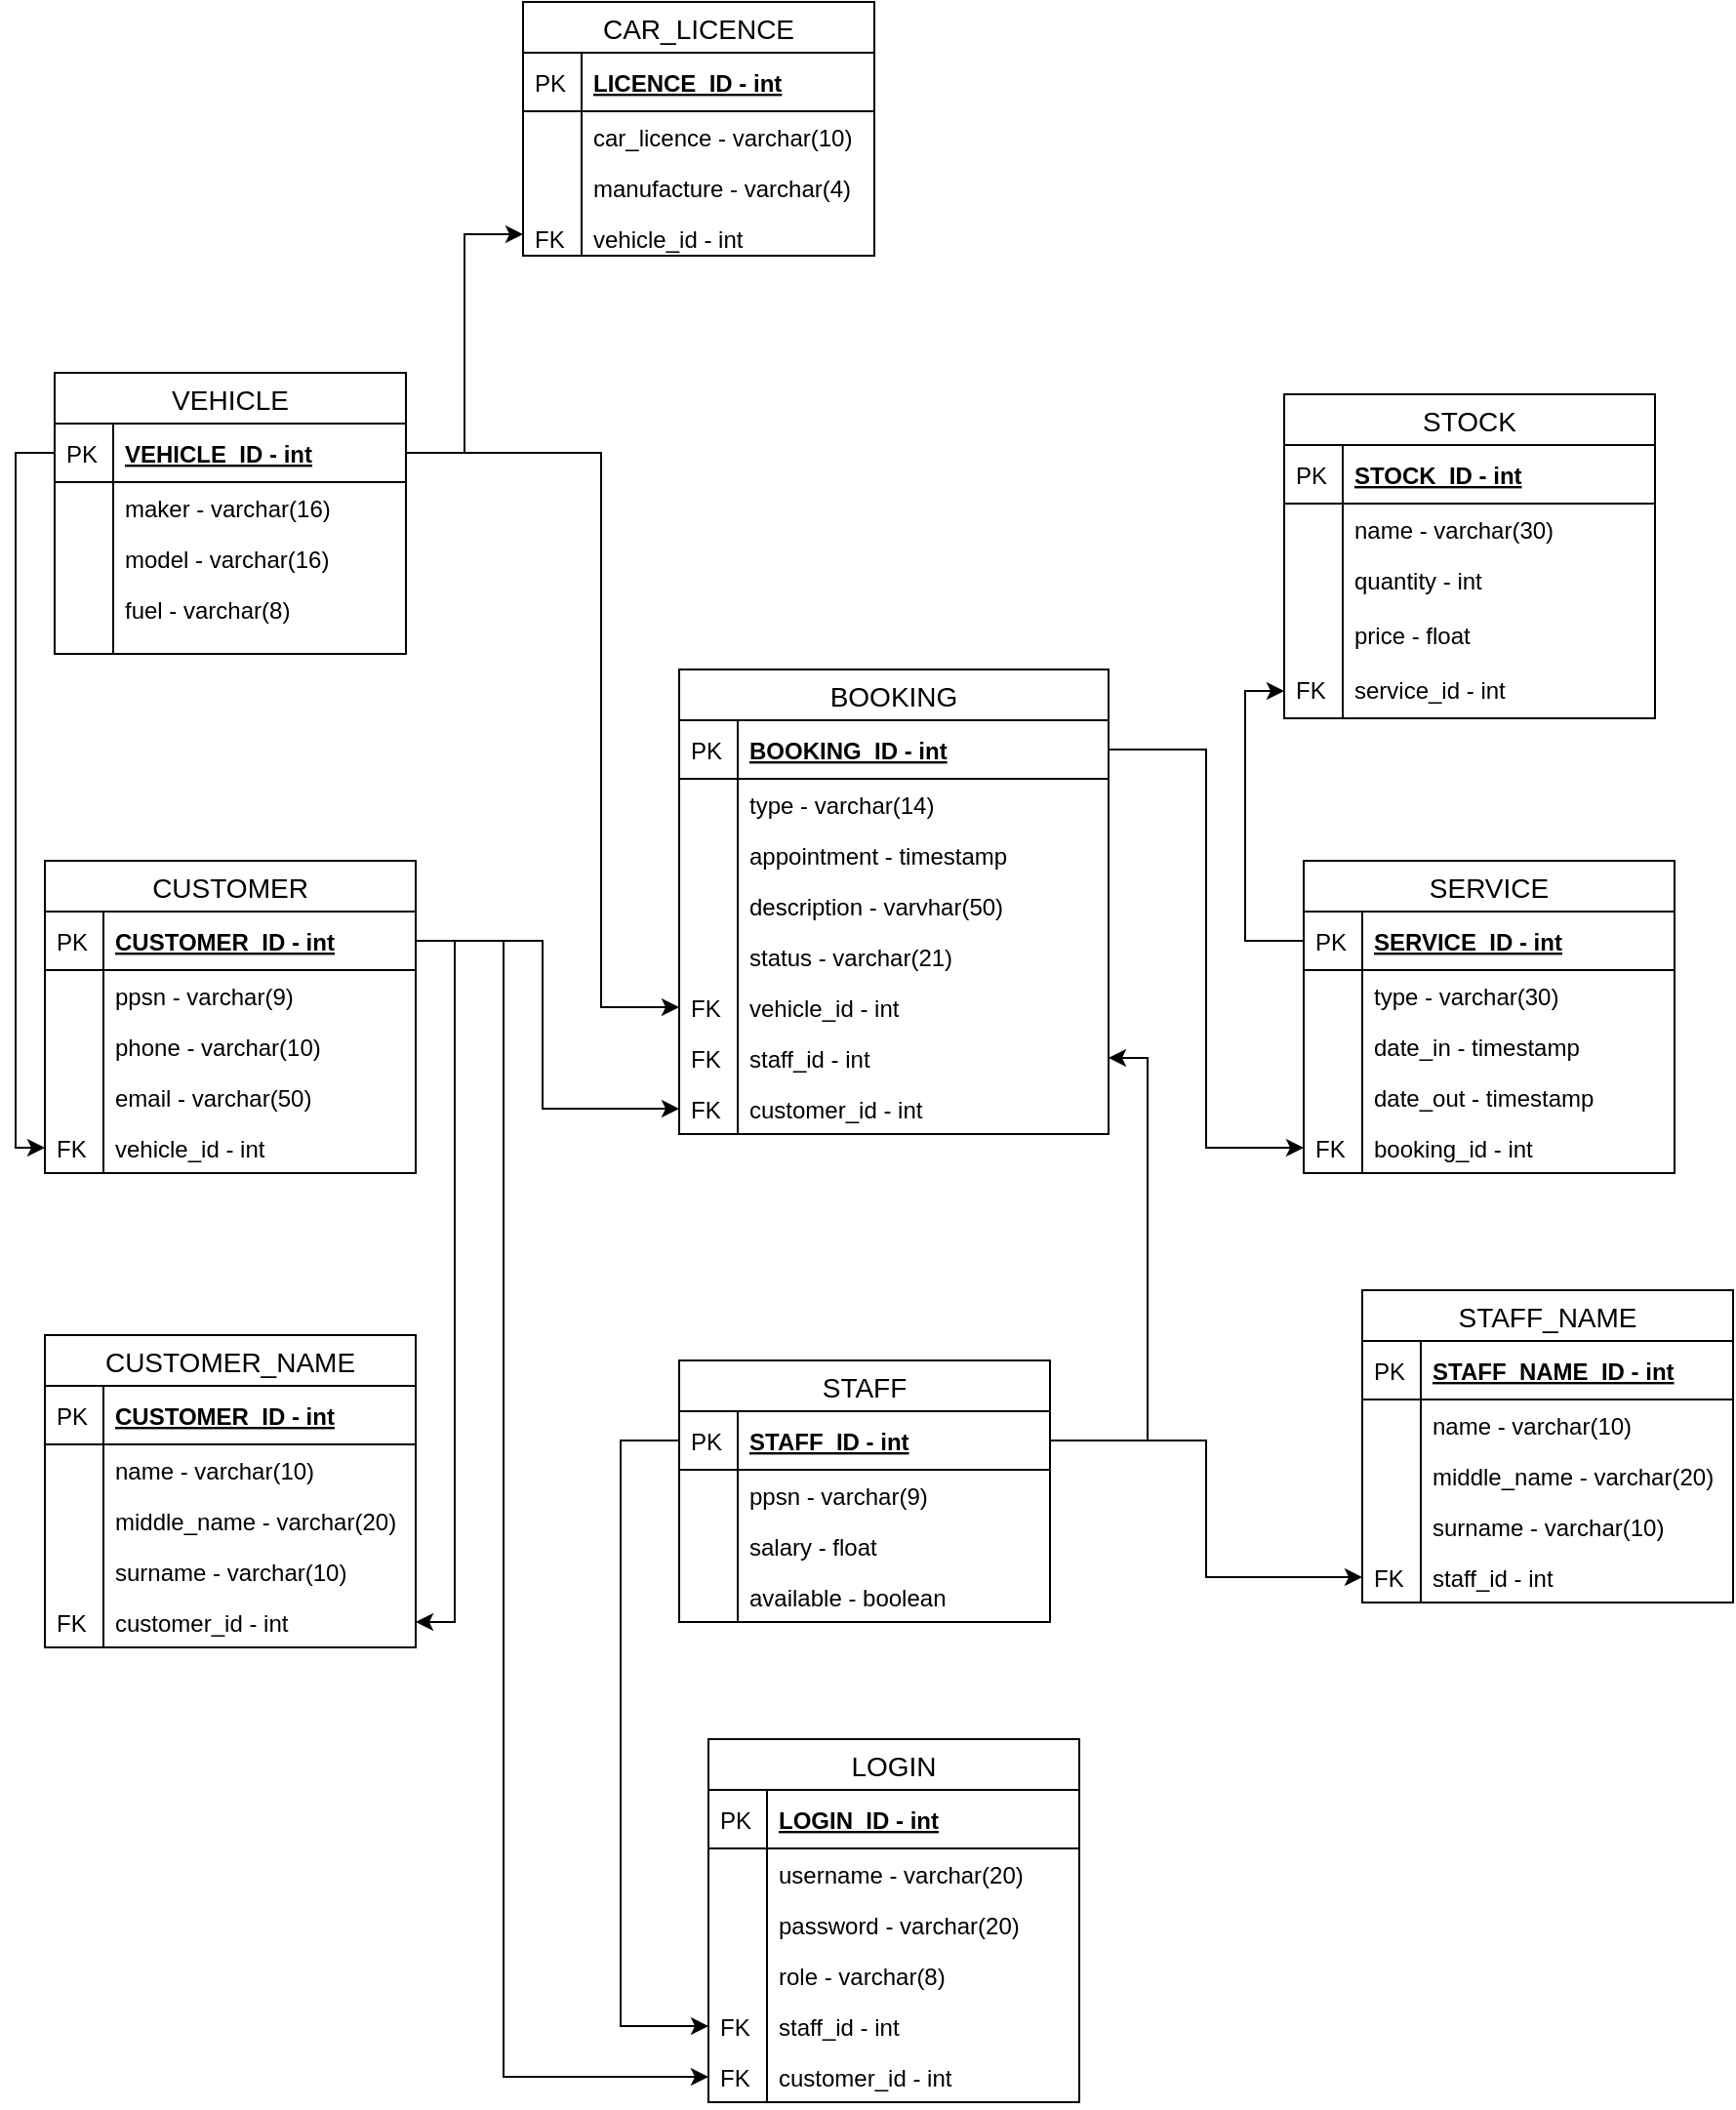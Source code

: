 <mxfile version="13.2.4" type="device"><diagram id="qz4JZk3jfuZFxjIquhuY" name="Page-1"><mxGraphModel dx="948" dy="1646" grid="1" gridSize="10" guides="1" tooltips="1" connect="1" arrows="1" fold="1" page="1" pageScale="1" pageWidth="827" pageHeight="1169" math="0" shadow="0"><root><mxCell id="0"/><mxCell id="1" parent="0"/><mxCell id="4ERzhH2UeLs3n8qs2pCF-2" value="VEHICLE" style="swimlane;fontStyle=0;childLayout=stackLayout;horizontal=1;startSize=26;horizontalStack=0;resizeParent=1;resizeParentMax=0;resizeLast=0;collapsible=1;marginBottom=0;align=center;fontSize=14;" parent="1" vertex="1"><mxGeometry x="30" y="20" width="180" height="144" as="geometry"/></mxCell><mxCell id="4ERzhH2UeLs3n8qs2pCF-3" value="VEHICLE_ID - int" style="shape=partialRectangle;top=0;left=0;right=0;bottom=1;align=left;verticalAlign=middle;fillColor=none;spacingLeft=34;spacingRight=4;overflow=hidden;rotatable=0;points=[[0,0.5],[1,0.5]];portConstraint=eastwest;dropTarget=0;fontStyle=5;fontSize=12;" parent="4ERzhH2UeLs3n8qs2pCF-2" vertex="1"><mxGeometry y="26" width="180" height="30" as="geometry"/></mxCell><mxCell id="4ERzhH2UeLs3n8qs2pCF-4" value="PK" style="shape=partialRectangle;top=0;left=0;bottom=0;fillColor=none;align=left;verticalAlign=middle;spacingLeft=4;spacingRight=4;overflow=hidden;rotatable=0;points=[];portConstraint=eastwest;part=1;fontSize=12;" parent="4ERzhH2UeLs3n8qs2pCF-3" vertex="1" connectable="0"><mxGeometry width="30" height="30" as="geometry"/></mxCell><mxCell id="4ERzhH2UeLs3n8qs2pCF-5" value="maker - varchar(16)" style="shape=partialRectangle;top=0;left=0;right=0;bottom=0;align=left;verticalAlign=top;fillColor=none;spacingLeft=34;spacingRight=4;overflow=hidden;rotatable=0;points=[[0,0.5],[1,0.5]];portConstraint=eastwest;dropTarget=0;fontSize=12;" parent="4ERzhH2UeLs3n8qs2pCF-2" vertex="1"><mxGeometry y="56" width="180" height="26" as="geometry"/></mxCell><mxCell id="4ERzhH2UeLs3n8qs2pCF-6" value="" style="shape=partialRectangle;top=0;left=0;bottom=0;fillColor=none;align=left;verticalAlign=top;spacingLeft=4;spacingRight=4;overflow=hidden;rotatable=0;points=[];portConstraint=eastwest;part=1;fontSize=12;" parent="4ERzhH2UeLs3n8qs2pCF-5" vertex="1" connectable="0"><mxGeometry width="30" height="26" as="geometry"/></mxCell><mxCell id="4ERzhH2UeLs3n8qs2pCF-7" value="model - varchar(16)" style="shape=partialRectangle;top=0;left=0;right=0;bottom=0;align=left;verticalAlign=top;fillColor=none;spacingLeft=34;spacingRight=4;overflow=hidden;rotatable=0;points=[[0,0.5],[1,0.5]];portConstraint=eastwest;dropTarget=0;fontSize=12;" parent="4ERzhH2UeLs3n8qs2pCF-2" vertex="1"><mxGeometry y="82" width="180" height="26" as="geometry"/></mxCell><mxCell id="4ERzhH2UeLs3n8qs2pCF-8" value="" style="shape=partialRectangle;top=0;left=0;bottom=0;fillColor=none;align=left;verticalAlign=top;spacingLeft=4;spacingRight=4;overflow=hidden;rotatable=0;points=[];portConstraint=eastwest;part=1;fontSize=12;" parent="4ERzhH2UeLs3n8qs2pCF-7" vertex="1" connectable="0"><mxGeometry width="30" height="26" as="geometry"/></mxCell><mxCell id="Tuq_BzEHSsN0yFVheUl9-73" value="fuel - varchar(8)" style="shape=partialRectangle;top=0;left=0;right=0;bottom=0;align=left;verticalAlign=top;fillColor=none;spacingLeft=34;spacingRight=4;overflow=hidden;rotatable=0;points=[[0,0.5],[1,0.5]];portConstraint=eastwest;dropTarget=0;fontSize=12;" parent="4ERzhH2UeLs3n8qs2pCF-2" vertex="1"><mxGeometry y="108" width="180" height="26" as="geometry"/></mxCell><mxCell id="Tuq_BzEHSsN0yFVheUl9-74" value="" style="shape=partialRectangle;top=0;left=0;bottom=0;fillColor=none;align=left;verticalAlign=top;spacingLeft=4;spacingRight=4;overflow=hidden;rotatable=0;points=[];portConstraint=eastwest;part=1;fontSize=12;" parent="Tuq_BzEHSsN0yFVheUl9-73" vertex="1" connectable="0"><mxGeometry width="30" height="26" as="geometry"/></mxCell><mxCell id="4ERzhH2UeLs3n8qs2pCF-11" value="" style="shape=partialRectangle;top=0;left=0;right=0;bottom=0;align=left;verticalAlign=top;fillColor=none;spacingLeft=34;spacingRight=4;overflow=hidden;rotatable=0;points=[[0,0.5],[1,0.5]];portConstraint=eastwest;dropTarget=0;fontSize=12;" parent="4ERzhH2UeLs3n8qs2pCF-2" vertex="1"><mxGeometry y="134" width="180" height="10" as="geometry"/></mxCell><mxCell id="4ERzhH2UeLs3n8qs2pCF-12" value="" style="shape=partialRectangle;top=0;left=0;bottom=0;fillColor=none;align=left;verticalAlign=top;spacingLeft=4;spacingRight=4;overflow=hidden;rotatable=0;points=[];portConstraint=eastwest;part=1;fontSize=12;" parent="4ERzhH2UeLs3n8qs2pCF-11" vertex="1" connectable="0"><mxGeometry width="30" height="10" as="geometry"/></mxCell><mxCell id="4ERzhH2UeLs3n8qs2pCF-25" value="STOCK" style="swimlane;fontStyle=0;childLayout=stackLayout;horizontal=1;startSize=26;horizontalStack=0;resizeParent=1;resizeParentMax=0;resizeLast=0;collapsible=1;marginBottom=0;align=center;fontSize=14;" parent="1" vertex="1"><mxGeometry x="660" y="31" width="190" height="166" as="geometry"/></mxCell><mxCell id="4ERzhH2UeLs3n8qs2pCF-26" value="STOCK_ID - int" style="shape=partialRectangle;top=0;left=0;right=0;bottom=1;align=left;verticalAlign=middle;fillColor=none;spacingLeft=34;spacingRight=4;overflow=hidden;rotatable=0;points=[[0,0.5],[1,0.5]];portConstraint=eastwest;dropTarget=0;fontStyle=5;fontSize=12;" parent="4ERzhH2UeLs3n8qs2pCF-25" vertex="1"><mxGeometry y="26" width="190" height="30" as="geometry"/></mxCell><mxCell id="4ERzhH2UeLs3n8qs2pCF-27" value="PK" style="shape=partialRectangle;top=0;left=0;bottom=0;fillColor=none;align=left;verticalAlign=middle;spacingLeft=4;spacingRight=4;overflow=hidden;rotatable=0;points=[];portConstraint=eastwest;part=1;fontSize=12;" parent="4ERzhH2UeLs3n8qs2pCF-26" vertex="1" connectable="0"><mxGeometry width="30" height="30" as="geometry"/></mxCell><mxCell id="4ERzhH2UeLs3n8qs2pCF-28" value="name - varchar(30)" style="shape=partialRectangle;top=0;left=0;right=0;bottom=0;align=left;verticalAlign=top;fillColor=none;spacingLeft=34;spacingRight=4;overflow=hidden;rotatable=0;points=[[0,0.5],[1,0.5]];portConstraint=eastwest;dropTarget=0;fontSize=12;" parent="4ERzhH2UeLs3n8qs2pCF-25" vertex="1"><mxGeometry y="56" width="190" height="26" as="geometry"/></mxCell><mxCell id="4ERzhH2UeLs3n8qs2pCF-29" value="" style="shape=partialRectangle;top=0;left=0;bottom=0;fillColor=none;align=left;verticalAlign=top;spacingLeft=4;spacingRight=4;overflow=hidden;rotatable=0;points=[];portConstraint=eastwest;part=1;fontSize=12;" parent="4ERzhH2UeLs3n8qs2pCF-28" vertex="1" connectable="0"><mxGeometry width="30" height="26" as="geometry"/></mxCell><mxCell id="Tuq_BzEHSsN0yFVheUl9-56" value="quantity - int" style="shape=partialRectangle;top=0;left=0;right=0;bottom=0;align=left;verticalAlign=top;fillColor=none;spacingLeft=34;spacingRight=4;overflow=hidden;rotatable=0;points=[[0,0.5],[1,0.5]];portConstraint=eastwest;dropTarget=0;fontSize=12;" parent="4ERzhH2UeLs3n8qs2pCF-25" vertex="1"><mxGeometry y="82" width="190" height="28" as="geometry"/></mxCell><mxCell id="Tuq_BzEHSsN0yFVheUl9-57" value="" style="shape=partialRectangle;top=0;left=0;bottom=0;fillColor=none;align=left;verticalAlign=top;spacingLeft=4;spacingRight=4;overflow=hidden;rotatable=0;points=[];portConstraint=eastwest;part=1;fontSize=12;" parent="Tuq_BzEHSsN0yFVheUl9-56" vertex="1" connectable="0"><mxGeometry width="30" height="28" as="geometry"/></mxCell><mxCell id="4ERzhH2UeLs3n8qs2pCF-32" value="price - float&#10;" style="shape=partialRectangle;top=0;left=0;right=0;bottom=0;align=left;verticalAlign=top;fillColor=none;spacingLeft=34;spacingRight=4;overflow=hidden;rotatable=0;points=[[0,0.5],[1,0.5]];portConstraint=eastwest;dropTarget=0;fontSize=12;" parent="4ERzhH2UeLs3n8qs2pCF-25" vertex="1"><mxGeometry y="110" width="190" height="28" as="geometry"/></mxCell><mxCell id="4ERzhH2UeLs3n8qs2pCF-33" value="" style="shape=partialRectangle;top=0;left=0;bottom=0;fillColor=none;align=left;verticalAlign=top;spacingLeft=4;spacingRight=4;overflow=hidden;rotatable=0;points=[];portConstraint=eastwest;part=1;fontSize=12;" parent="4ERzhH2UeLs3n8qs2pCF-32" vertex="1" connectable="0"><mxGeometry width="30" height="28" as="geometry"/></mxCell><mxCell id="4ERzhH2UeLs3n8qs2pCF-38" value="service_id - int" style="shape=partialRectangle;top=0;left=0;right=0;bottom=0;align=left;verticalAlign=top;fillColor=none;spacingLeft=34;spacingRight=4;overflow=hidden;rotatable=0;points=[[0,0.5],[1,0.5]];portConstraint=eastwest;dropTarget=0;fontSize=12;" parent="4ERzhH2UeLs3n8qs2pCF-25" vertex="1"><mxGeometry y="138" width="190" height="28" as="geometry"/></mxCell><mxCell id="4ERzhH2UeLs3n8qs2pCF-39" value="FK" style="shape=partialRectangle;top=0;left=0;bottom=0;fillColor=none;align=left;verticalAlign=top;spacingLeft=4;spacingRight=4;overflow=hidden;rotatable=0;points=[];portConstraint=eastwest;part=1;fontSize=12;" parent="4ERzhH2UeLs3n8qs2pCF-38" vertex="1" connectable="0"><mxGeometry width="30" height="28" as="geometry"/></mxCell><mxCell id="2eVNGJnKxN83j6mbkFAS-1" value="BOOKING" style="swimlane;fontStyle=0;childLayout=stackLayout;horizontal=1;startSize=26;horizontalStack=0;resizeParent=1;resizeParentMax=0;resizeLast=0;collapsible=1;marginBottom=0;align=center;fontSize=14;" parent="1" vertex="1"><mxGeometry x="350" y="172" width="220" height="238" as="geometry"/></mxCell><mxCell id="2eVNGJnKxN83j6mbkFAS-2" value="BOOKING_ID - int" style="shape=partialRectangle;top=0;left=0;right=0;bottom=1;align=left;verticalAlign=middle;fillColor=none;spacingLeft=34;spacingRight=4;overflow=hidden;rotatable=0;points=[[0,0.5],[1,0.5]];portConstraint=eastwest;dropTarget=0;fontStyle=5;fontSize=12;" parent="2eVNGJnKxN83j6mbkFAS-1" vertex="1"><mxGeometry y="26" width="220" height="30" as="geometry"/></mxCell><mxCell id="2eVNGJnKxN83j6mbkFAS-3" value="PK" style="shape=partialRectangle;top=0;left=0;bottom=0;fillColor=none;align=left;verticalAlign=middle;spacingLeft=4;spacingRight=4;overflow=hidden;rotatable=0;points=[];portConstraint=eastwest;part=1;fontSize=12;" parent="2eVNGJnKxN83j6mbkFAS-2" vertex="1" connectable="0"><mxGeometry width="30" height="30" as="geometry"/></mxCell><mxCell id="2eVNGJnKxN83j6mbkFAS-6" value="type - varchar(14)" style="shape=partialRectangle;top=0;left=0;right=0;bottom=0;align=left;verticalAlign=top;fillColor=none;spacingLeft=34;spacingRight=4;overflow=hidden;rotatable=0;points=[[0,0.5],[1,0.5]];portConstraint=eastwest;dropTarget=0;fontSize=12;" parent="2eVNGJnKxN83j6mbkFAS-1" vertex="1"><mxGeometry y="56" width="220" height="26" as="geometry"/></mxCell><mxCell id="2eVNGJnKxN83j6mbkFAS-7" value="" style="shape=partialRectangle;top=0;left=0;bottom=0;fillColor=none;align=left;verticalAlign=top;spacingLeft=4;spacingRight=4;overflow=hidden;rotatable=0;points=[];portConstraint=eastwest;part=1;fontSize=12;" parent="2eVNGJnKxN83j6mbkFAS-6" vertex="1" connectable="0"><mxGeometry width="30" height="26" as="geometry"/></mxCell><mxCell id="2eVNGJnKxN83j6mbkFAS-4" value="appointment - timestamp" style="shape=partialRectangle;top=0;left=0;right=0;bottom=0;align=left;verticalAlign=top;fillColor=none;spacingLeft=34;spacingRight=4;overflow=hidden;rotatable=0;points=[[0,0.5],[1,0.5]];portConstraint=eastwest;dropTarget=0;fontSize=12;" parent="2eVNGJnKxN83j6mbkFAS-1" vertex="1"><mxGeometry y="82" width="220" height="26" as="geometry"/></mxCell><mxCell id="2eVNGJnKxN83j6mbkFAS-5" value="" style="shape=partialRectangle;top=0;left=0;bottom=0;fillColor=none;align=left;verticalAlign=top;spacingLeft=4;spacingRight=4;overflow=hidden;rotatable=0;points=[];portConstraint=eastwest;part=1;fontSize=12;" parent="2eVNGJnKxN83j6mbkFAS-4" vertex="1" connectable="0"><mxGeometry width="30" height="26" as="geometry"/></mxCell><mxCell id="Tuq_BzEHSsN0yFVheUl9-75" value="description - varvhar(50)" style="shape=partialRectangle;top=0;left=0;right=0;bottom=0;align=left;verticalAlign=top;fillColor=none;spacingLeft=34;spacingRight=4;overflow=hidden;rotatable=0;points=[[0,0.5],[1,0.5]];portConstraint=eastwest;dropTarget=0;fontSize=12;" parent="2eVNGJnKxN83j6mbkFAS-1" vertex="1"><mxGeometry y="108" width="220" height="26" as="geometry"/></mxCell><mxCell id="Tuq_BzEHSsN0yFVheUl9-76" value="" style="shape=partialRectangle;top=0;left=0;bottom=0;fillColor=none;align=left;verticalAlign=top;spacingLeft=4;spacingRight=4;overflow=hidden;rotatable=0;points=[];portConstraint=eastwest;part=1;fontSize=12;" parent="Tuq_BzEHSsN0yFVheUl9-75" vertex="1" connectable="0"><mxGeometry width="30" height="26" as="geometry"/></mxCell><mxCell id="uITkpi63K8AS3LHC8V28-1" value="status - varchar(21)" style="shape=partialRectangle;top=0;left=0;right=0;bottom=0;align=left;verticalAlign=top;fillColor=none;spacingLeft=34;spacingRight=4;overflow=hidden;rotatable=0;points=[[0,0.5],[1,0.5]];portConstraint=eastwest;dropTarget=0;fontSize=12;" parent="2eVNGJnKxN83j6mbkFAS-1" vertex="1"><mxGeometry y="134" width="220" height="26" as="geometry"/></mxCell><mxCell id="uITkpi63K8AS3LHC8V28-2" value="" style="shape=partialRectangle;top=0;left=0;bottom=0;fillColor=none;align=left;verticalAlign=top;spacingLeft=4;spacingRight=4;overflow=hidden;rotatable=0;points=[];portConstraint=eastwest;part=1;fontSize=12;" parent="uITkpi63K8AS3LHC8V28-1" vertex="1" connectable="0"><mxGeometry width="30" height="26" as="geometry"/></mxCell><mxCell id="2eVNGJnKxN83j6mbkFAS-8" value="vehicle_id - int" style="shape=partialRectangle;top=0;left=0;right=0;bottom=0;align=left;verticalAlign=top;fillColor=none;spacingLeft=34;spacingRight=4;overflow=hidden;rotatable=0;points=[[0,0.5],[1,0.5]];portConstraint=eastwest;dropTarget=0;fontSize=12;" parent="2eVNGJnKxN83j6mbkFAS-1" vertex="1"><mxGeometry y="160" width="220" height="26" as="geometry"/></mxCell><mxCell id="2eVNGJnKxN83j6mbkFAS-9" value="FK" style="shape=partialRectangle;top=0;left=0;bottom=0;fillColor=none;align=left;verticalAlign=top;spacingLeft=4;spacingRight=4;overflow=hidden;rotatable=0;points=[];portConstraint=eastwest;part=1;fontSize=12;" parent="2eVNGJnKxN83j6mbkFAS-8" vertex="1" connectable="0"><mxGeometry width="30" height="26" as="geometry"/></mxCell><mxCell id="2eVNGJnKxN83j6mbkFAS-34" value="staff_id - int" style="shape=partialRectangle;top=0;left=0;right=0;bottom=0;align=left;verticalAlign=top;fillColor=none;spacingLeft=34;spacingRight=4;overflow=hidden;rotatable=0;points=[[0,0.5],[1,0.5]];portConstraint=eastwest;dropTarget=0;fontSize=12;" parent="2eVNGJnKxN83j6mbkFAS-1" vertex="1"><mxGeometry y="186" width="220" height="26" as="geometry"/></mxCell><mxCell id="2eVNGJnKxN83j6mbkFAS-35" value="FK" style="shape=partialRectangle;top=0;left=0;bottom=0;fillColor=none;align=left;verticalAlign=top;spacingLeft=4;spacingRight=4;overflow=hidden;rotatable=0;points=[];portConstraint=eastwest;part=1;fontSize=12;" parent="2eVNGJnKxN83j6mbkFAS-34" vertex="1" connectable="0"><mxGeometry width="30" height="26" as="geometry"/></mxCell><mxCell id="2eVNGJnKxN83j6mbkFAS-10" value="customer_id - int" style="shape=partialRectangle;top=0;left=0;right=0;bottom=0;align=left;verticalAlign=top;fillColor=none;spacingLeft=34;spacingRight=4;overflow=hidden;rotatable=0;points=[[0,0.5],[1,0.5]];portConstraint=eastwest;dropTarget=0;fontSize=12;" parent="2eVNGJnKxN83j6mbkFAS-1" vertex="1"><mxGeometry y="212" width="220" height="26" as="geometry"/></mxCell><mxCell id="2eVNGJnKxN83j6mbkFAS-11" value="FK" style="shape=partialRectangle;top=0;left=0;bottom=0;fillColor=none;align=left;verticalAlign=top;spacingLeft=4;spacingRight=4;overflow=hidden;rotatable=0;points=[];portConstraint=eastwest;part=1;fontSize=12;" parent="2eVNGJnKxN83j6mbkFAS-10" vertex="1" connectable="0"><mxGeometry width="30" height="26" as="geometry"/></mxCell><mxCell id="2eVNGJnKxN83j6mbkFAS-37" style="edgeStyle=orthogonalEdgeStyle;rounded=0;orthogonalLoop=1;jettySize=auto;html=1;entryX=0;entryY=0.5;entryDx=0;entryDy=0;" parent="1" source="4ERzhH2UeLs3n8qs2pCF-3" target="2eVNGJnKxN83j6mbkFAS-8" edge="1"><mxGeometry relative="1" as="geometry"><Array as="points"><mxPoint x="310" y="61"/><mxPoint x="310" y="345"/></Array></mxGeometry></mxCell><mxCell id="2eVNGJnKxN83j6mbkFAS-38" style="edgeStyle=orthogonalEdgeStyle;rounded=0;orthogonalLoop=1;jettySize=auto;html=1;entryX=1;entryY=0.5;entryDx=0;entryDy=0;exitX=1;exitY=0.5;exitDx=0;exitDy=0;" parent="1" source="4ERzhH2UeLs3n8qs2pCF-15" target="2eVNGJnKxN83j6mbkFAS-34" edge="1"><mxGeometry relative="1" as="geometry"/></mxCell><mxCell id="2eVNGJnKxN83j6mbkFAS-41" style="edgeStyle=orthogonalEdgeStyle;rounded=0;orthogonalLoop=1;jettySize=auto;html=1;entryX=0;entryY=0.5;entryDx=0;entryDy=0;" parent="1" source="4ERzhH2UeLs3n8qs2pCF-41" target="2eVNGJnKxN83j6mbkFAS-10" edge="1"><mxGeometry relative="1" as="geometry"><Array as="points"><mxPoint x="280" y="311"/><mxPoint x="280" y="397"/></Array></mxGeometry></mxCell><mxCell id="Tuq_BzEHSsN0yFVheUl9-27" style="edgeStyle=orthogonalEdgeStyle;rounded=0;orthogonalLoop=1;jettySize=auto;html=1;entryX=0;entryY=0.5;entryDx=0;entryDy=0;" parent="1" source="4ERzhH2UeLs3n8qs2pCF-3" target="Tuq_BzEHSsN0yFVheUl9-12" edge="1"><mxGeometry relative="1" as="geometry"/></mxCell><mxCell id="Tuq_BzEHSsN0yFVheUl9-28" style="edgeStyle=orthogonalEdgeStyle;rounded=0;orthogonalLoop=1;jettySize=auto;html=1;entryX=0;entryY=0.5;entryDx=0;entryDy=0;" parent="1" source="4ERzhH2UeLs3n8qs2pCF-15" target="Tuq_BzEHSsN0yFVheUl9-25" edge="1"><mxGeometry relative="1" as="geometry"/></mxCell><mxCell id="Tuq_BzEHSsN0yFVheUl9-51" style="edgeStyle=orthogonalEdgeStyle;rounded=0;orthogonalLoop=1;jettySize=auto;html=1;entryX=1;entryY=0.5;entryDx=0;entryDy=0;exitX=1;exitY=0.5;exitDx=0;exitDy=0;" parent="1" source="4ERzhH2UeLs3n8qs2pCF-41" target="Tuq_BzEHSsN0yFVheUl9-38" edge="1"><mxGeometry relative="1" as="geometry"/></mxCell><mxCell id="4ERzhH2UeLs3n8qs2pCF-40" value="CUSTOMER" style="swimlane;fontStyle=0;childLayout=stackLayout;horizontal=1;startSize=26;horizontalStack=0;resizeParent=1;resizeParentMax=0;resizeLast=0;collapsible=1;marginBottom=0;align=center;fontSize=14;" parent="1" vertex="1"><mxGeometry x="25" y="270" width="190" height="160" as="geometry"/></mxCell><mxCell id="4ERzhH2UeLs3n8qs2pCF-41" value="CUSTOMER_ID - int" style="shape=partialRectangle;top=0;left=0;right=0;bottom=1;align=left;verticalAlign=middle;fillColor=none;spacingLeft=34;spacingRight=4;overflow=hidden;rotatable=0;points=[[0,0.5],[1,0.5]];portConstraint=eastwest;dropTarget=0;fontStyle=5;fontSize=12;" parent="4ERzhH2UeLs3n8qs2pCF-40" vertex="1"><mxGeometry y="26" width="190" height="30" as="geometry"/></mxCell><mxCell id="4ERzhH2UeLs3n8qs2pCF-42" value="PK" style="shape=partialRectangle;top=0;left=0;bottom=0;fillColor=none;align=left;verticalAlign=middle;spacingLeft=4;spacingRight=4;overflow=hidden;rotatable=0;points=[];portConstraint=eastwest;part=1;fontSize=12;" parent="4ERzhH2UeLs3n8qs2pCF-41" vertex="1" connectable="0"><mxGeometry width="30" height="30" as="geometry"/></mxCell><mxCell id="4ERzhH2UeLs3n8qs2pCF-45" value="ppsn - varchar(9)" style="shape=partialRectangle;top=0;left=0;right=0;bottom=0;align=left;verticalAlign=top;fillColor=none;spacingLeft=34;spacingRight=4;overflow=hidden;rotatable=0;points=[[0,0.5],[1,0.5]];portConstraint=eastwest;dropTarget=0;fontSize=12;" parent="4ERzhH2UeLs3n8qs2pCF-40" vertex="1"><mxGeometry y="56" width="190" height="26" as="geometry"/></mxCell><mxCell id="4ERzhH2UeLs3n8qs2pCF-46" value="" style="shape=partialRectangle;top=0;left=0;bottom=0;fillColor=none;align=left;verticalAlign=top;spacingLeft=4;spacingRight=4;overflow=hidden;rotatable=0;points=[];portConstraint=eastwest;part=1;fontSize=12;" parent="4ERzhH2UeLs3n8qs2pCF-45" vertex="1" connectable="0"><mxGeometry width="30" height="26" as="geometry"/></mxCell><mxCell id="4ERzhH2UeLs3n8qs2pCF-49" value="phone - varchar(10)" style="shape=partialRectangle;top=0;left=0;right=0;bottom=0;align=left;verticalAlign=top;fillColor=none;spacingLeft=34;spacingRight=4;overflow=hidden;rotatable=0;points=[[0,0.5],[1,0.5]];portConstraint=eastwest;dropTarget=0;fontSize=12;" parent="4ERzhH2UeLs3n8qs2pCF-40" vertex="1"><mxGeometry y="82" width="190" height="26" as="geometry"/></mxCell><mxCell id="4ERzhH2UeLs3n8qs2pCF-50" value="" style="shape=partialRectangle;top=0;left=0;bottom=0;fillColor=none;align=left;verticalAlign=top;spacingLeft=4;spacingRight=4;overflow=hidden;rotatable=0;points=[];portConstraint=eastwest;part=1;fontSize=12;" parent="4ERzhH2UeLs3n8qs2pCF-49" vertex="1" connectable="0"><mxGeometry width="30" height="26" as="geometry"/></mxCell><mxCell id="4ERzhH2UeLs3n8qs2pCF-47" value="email - varchar(50)" style="shape=partialRectangle;top=0;left=0;right=0;bottom=0;align=left;verticalAlign=top;fillColor=none;spacingLeft=34;spacingRight=4;overflow=hidden;rotatable=0;points=[[0,0.5],[1,0.5]];portConstraint=eastwest;dropTarget=0;fontSize=12;" parent="4ERzhH2UeLs3n8qs2pCF-40" vertex="1"><mxGeometry y="108" width="190" height="26" as="geometry"/></mxCell><mxCell id="4ERzhH2UeLs3n8qs2pCF-48" value="" style="shape=partialRectangle;top=0;left=0;bottom=0;fillColor=none;align=left;verticalAlign=top;spacingLeft=4;spacingRight=4;overflow=hidden;rotatable=0;points=[];portConstraint=eastwest;part=1;fontSize=12;" parent="4ERzhH2UeLs3n8qs2pCF-47" vertex="1" connectable="0"><mxGeometry width="30" height="26" as="geometry"/></mxCell><mxCell id="4ERzhH2UeLs3n8qs2pCF-43" value="vehicle_id - int" style="shape=partialRectangle;top=0;left=0;right=0;bottom=0;align=left;verticalAlign=top;fillColor=none;spacingLeft=34;spacingRight=4;overflow=hidden;rotatable=0;points=[[0,0.5],[1,0.5]];portConstraint=eastwest;dropTarget=0;fontSize=12;" parent="4ERzhH2UeLs3n8qs2pCF-40" vertex="1"><mxGeometry y="134" width="190" height="26" as="geometry"/></mxCell><mxCell id="4ERzhH2UeLs3n8qs2pCF-44" value="FK" style="shape=partialRectangle;top=0;left=0;bottom=0;fillColor=none;align=left;verticalAlign=top;spacingLeft=4;spacingRight=4;overflow=hidden;rotatable=0;points=[];portConstraint=eastwest;part=1;fontSize=12;" parent="4ERzhH2UeLs3n8qs2pCF-43" vertex="1" connectable="0"><mxGeometry width="30" height="26" as="geometry"/></mxCell><mxCell id="2eVNGJnKxN83j6mbkFAS-12" value="SERVICE" style="swimlane;fontStyle=0;childLayout=stackLayout;horizontal=1;startSize=26;horizontalStack=0;resizeParent=1;resizeParentMax=0;resizeLast=0;collapsible=1;marginBottom=0;align=center;fontSize=14;" parent="1" vertex="1"><mxGeometry x="670" y="270" width="190" height="160" as="geometry"/></mxCell><mxCell id="2eVNGJnKxN83j6mbkFAS-13" value="SERVICE_ID - int" style="shape=partialRectangle;top=0;left=0;right=0;bottom=1;align=left;verticalAlign=middle;fillColor=none;spacingLeft=34;spacingRight=4;overflow=hidden;rotatable=0;points=[[0,0.5],[1,0.5]];portConstraint=eastwest;dropTarget=0;fontStyle=5;fontSize=12;" parent="2eVNGJnKxN83j6mbkFAS-12" vertex="1"><mxGeometry y="26" width="190" height="30" as="geometry"/></mxCell><mxCell id="2eVNGJnKxN83j6mbkFAS-14" value="PK" style="shape=partialRectangle;top=0;left=0;bottom=0;fillColor=none;align=left;verticalAlign=middle;spacingLeft=4;spacingRight=4;overflow=hidden;rotatable=0;points=[];portConstraint=eastwest;part=1;fontSize=12;" parent="2eVNGJnKxN83j6mbkFAS-13" vertex="1" connectable="0"><mxGeometry width="30" height="30" as="geometry"/></mxCell><mxCell id="2eVNGJnKxN83j6mbkFAS-15" value="type - varchar(30)" style="shape=partialRectangle;top=0;left=0;right=0;bottom=0;align=left;verticalAlign=top;fillColor=none;spacingLeft=34;spacingRight=4;overflow=hidden;rotatable=0;points=[[0,0.5],[1,0.5]];portConstraint=eastwest;dropTarget=0;fontSize=12;" parent="2eVNGJnKxN83j6mbkFAS-12" vertex="1"><mxGeometry y="56" width="190" height="26" as="geometry"/></mxCell><mxCell id="2eVNGJnKxN83j6mbkFAS-16" value="" style="shape=partialRectangle;top=0;left=0;bottom=0;fillColor=none;align=left;verticalAlign=top;spacingLeft=4;spacingRight=4;overflow=hidden;rotatable=0;points=[];portConstraint=eastwest;part=1;fontSize=12;" parent="2eVNGJnKxN83j6mbkFAS-15" vertex="1" connectable="0"><mxGeometry width="30" height="26" as="geometry"/></mxCell><mxCell id="2eVNGJnKxN83j6mbkFAS-19" value="date_in - timestamp" style="shape=partialRectangle;top=0;left=0;right=0;bottom=0;align=left;verticalAlign=top;fillColor=none;spacingLeft=34;spacingRight=4;overflow=hidden;rotatable=0;points=[[0,0.5],[1,0.5]];portConstraint=eastwest;dropTarget=0;fontSize=12;" parent="2eVNGJnKxN83j6mbkFAS-12" vertex="1"><mxGeometry y="82" width="190" height="26" as="geometry"/></mxCell><mxCell id="2eVNGJnKxN83j6mbkFAS-20" value="" style="shape=partialRectangle;top=0;left=0;bottom=0;fillColor=none;align=left;verticalAlign=top;spacingLeft=4;spacingRight=4;overflow=hidden;rotatable=0;points=[];portConstraint=eastwest;part=1;fontSize=12;" parent="2eVNGJnKxN83j6mbkFAS-19" vertex="1" connectable="0"><mxGeometry width="30" height="26" as="geometry"/></mxCell><mxCell id="2eVNGJnKxN83j6mbkFAS-17" value="date_out - timestamp" style="shape=partialRectangle;top=0;left=0;right=0;bottom=0;align=left;verticalAlign=top;fillColor=none;spacingLeft=34;spacingRight=4;overflow=hidden;rotatable=0;points=[[0,0.5],[1,0.5]];portConstraint=eastwest;dropTarget=0;fontSize=12;" parent="2eVNGJnKxN83j6mbkFAS-12" vertex="1"><mxGeometry y="108" width="190" height="26" as="geometry"/></mxCell><mxCell id="2eVNGJnKxN83j6mbkFAS-18" value="" style="shape=partialRectangle;top=0;left=0;bottom=0;fillColor=none;align=left;verticalAlign=top;spacingLeft=4;spacingRight=4;overflow=hidden;rotatable=0;points=[];portConstraint=eastwest;part=1;fontSize=12;" parent="2eVNGJnKxN83j6mbkFAS-17" vertex="1" connectable="0"><mxGeometry width="30" height="26" as="geometry"/></mxCell><mxCell id="2eVNGJnKxN83j6mbkFAS-21" value="booking_id - int" style="shape=partialRectangle;top=0;left=0;right=0;bottom=0;align=left;verticalAlign=top;fillColor=none;spacingLeft=34;spacingRight=4;overflow=hidden;rotatable=0;points=[[0,0.5],[1,0.5]];portConstraint=eastwest;dropTarget=0;fontSize=12;" parent="2eVNGJnKxN83j6mbkFAS-12" vertex="1"><mxGeometry y="134" width="190" height="26" as="geometry"/></mxCell><mxCell id="2eVNGJnKxN83j6mbkFAS-22" value="FK" style="shape=partialRectangle;top=0;left=0;bottom=0;fillColor=none;align=left;verticalAlign=top;spacingLeft=4;spacingRight=4;overflow=hidden;rotatable=0;points=[];portConstraint=eastwest;part=1;fontSize=12;" parent="2eVNGJnKxN83j6mbkFAS-21" vertex="1" connectable="0"><mxGeometry width="30" height="26" as="geometry"/></mxCell><mxCell id="Tuq_BzEHSsN0yFVheUl9-29" value="CUSTOMER_NAME" style="swimlane;fontStyle=0;childLayout=stackLayout;horizontal=1;startSize=26;horizontalStack=0;resizeParent=1;resizeParentMax=0;resizeLast=0;collapsible=1;marginBottom=0;align=center;fontSize=14;" parent="1" vertex="1"><mxGeometry x="25" y="513" width="190" height="160" as="geometry"/></mxCell><mxCell id="Tuq_BzEHSsN0yFVheUl9-30" value="CUSTOMER_ID - int" style="shape=partialRectangle;top=0;left=0;right=0;bottom=1;align=left;verticalAlign=middle;fillColor=none;spacingLeft=34;spacingRight=4;overflow=hidden;rotatable=0;points=[[0,0.5],[1,0.5]];portConstraint=eastwest;dropTarget=0;fontStyle=5;fontSize=12;" parent="Tuq_BzEHSsN0yFVheUl9-29" vertex="1"><mxGeometry y="26" width="190" height="30" as="geometry"/></mxCell><mxCell id="Tuq_BzEHSsN0yFVheUl9-31" value="PK" style="shape=partialRectangle;top=0;left=0;bottom=0;fillColor=none;align=left;verticalAlign=middle;spacingLeft=4;spacingRight=4;overflow=hidden;rotatable=0;points=[];portConstraint=eastwest;part=1;fontSize=12;" parent="Tuq_BzEHSsN0yFVheUl9-30" vertex="1" connectable="0"><mxGeometry width="30" height="30" as="geometry"/></mxCell><mxCell id="Tuq_BzEHSsN0yFVheUl9-32" value="name - varchar(10)" style="shape=partialRectangle;top=0;left=0;right=0;bottom=0;align=left;verticalAlign=top;fillColor=none;spacingLeft=34;spacingRight=4;overflow=hidden;rotatable=0;points=[[0,0.5],[1,0.5]];portConstraint=eastwest;dropTarget=0;fontSize=12;" parent="Tuq_BzEHSsN0yFVheUl9-29" vertex="1"><mxGeometry y="56" width="190" height="26" as="geometry"/></mxCell><mxCell id="Tuq_BzEHSsN0yFVheUl9-33" value="" style="shape=partialRectangle;top=0;left=0;bottom=0;fillColor=none;align=left;verticalAlign=top;spacingLeft=4;spacingRight=4;overflow=hidden;rotatable=0;points=[];portConstraint=eastwest;part=1;fontSize=12;" parent="Tuq_BzEHSsN0yFVheUl9-32" vertex="1" connectable="0"><mxGeometry width="30" height="26" as="geometry"/></mxCell><mxCell id="Tuq_BzEHSsN0yFVheUl9-34" value="middle_name - varchar(20)" style="shape=partialRectangle;top=0;left=0;right=0;bottom=0;align=left;verticalAlign=top;fillColor=none;spacingLeft=34;spacingRight=4;overflow=hidden;rotatable=0;points=[[0,0.5],[1,0.5]];portConstraint=eastwest;dropTarget=0;fontSize=12;" parent="Tuq_BzEHSsN0yFVheUl9-29" vertex="1"><mxGeometry y="82" width="190" height="26" as="geometry"/></mxCell><mxCell id="Tuq_BzEHSsN0yFVheUl9-35" value="" style="shape=partialRectangle;top=0;left=0;bottom=0;fillColor=none;align=left;verticalAlign=top;spacingLeft=4;spacingRight=4;overflow=hidden;rotatable=0;points=[];portConstraint=eastwest;part=1;fontSize=12;" parent="Tuq_BzEHSsN0yFVheUl9-34" vertex="1" connectable="0"><mxGeometry width="30" height="26" as="geometry"/></mxCell><mxCell id="Tuq_BzEHSsN0yFVheUl9-36" value="surname - varchar(10)" style="shape=partialRectangle;top=0;left=0;right=0;bottom=0;align=left;verticalAlign=top;fillColor=none;spacingLeft=34;spacingRight=4;overflow=hidden;rotatable=0;points=[[0,0.5],[1,0.5]];portConstraint=eastwest;dropTarget=0;fontSize=12;" parent="Tuq_BzEHSsN0yFVheUl9-29" vertex="1"><mxGeometry y="108" width="190" height="26" as="geometry"/></mxCell><mxCell id="Tuq_BzEHSsN0yFVheUl9-37" value="" style="shape=partialRectangle;top=0;left=0;bottom=0;fillColor=none;align=left;verticalAlign=top;spacingLeft=4;spacingRight=4;overflow=hidden;rotatable=0;points=[];portConstraint=eastwest;part=1;fontSize=12;" parent="Tuq_BzEHSsN0yFVheUl9-36" vertex="1" connectable="0"><mxGeometry width="30" height="26" as="geometry"/></mxCell><mxCell id="Tuq_BzEHSsN0yFVheUl9-38" value="customer_id - int" style="shape=partialRectangle;top=0;left=0;right=0;bottom=0;align=left;verticalAlign=top;fillColor=none;spacingLeft=34;spacingRight=4;overflow=hidden;rotatable=0;points=[[0,0.5],[1,0.5]];portConstraint=eastwest;dropTarget=0;fontSize=12;" parent="Tuq_BzEHSsN0yFVheUl9-29" vertex="1"><mxGeometry y="134" width="190" height="26" as="geometry"/></mxCell><mxCell id="Tuq_BzEHSsN0yFVheUl9-39" value="FK" style="shape=partialRectangle;top=0;left=0;bottom=0;fillColor=none;align=left;verticalAlign=top;spacingLeft=4;spacingRight=4;overflow=hidden;rotatable=0;points=[];portConstraint=eastwest;part=1;fontSize=12;" parent="Tuq_BzEHSsN0yFVheUl9-38" vertex="1" connectable="0"><mxGeometry width="30" height="26" as="geometry"/></mxCell><mxCell id="Tuq_BzEHSsN0yFVheUl9-52" style="edgeStyle=orthogonalEdgeStyle;rounded=0;orthogonalLoop=1;jettySize=auto;html=1;entryX=0;entryY=0.5;entryDx=0;entryDy=0;" parent="1" source="4ERzhH2UeLs3n8qs2pCF-3" target="4ERzhH2UeLs3n8qs2pCF-43" edge="1"><mxGeometry relative="1" as="geometry"/></mxCell><mxCell id="Tuq_BzEHSsN0yFVheUl9-55" style="edgeStyle=orthogonalEdgeStyle;rounded=0;orthogonalLoop=1;jettySize=auto;html=1;entryX=0;entryY=0.5;entryDx=0;entryDy=0;" parent="1" source="2eVNGJnKxN83j6mbkFAS-2" target="2eVNGJnKxN83j6mbkFAS-21" edge="1"><mxGeometry relative="1" as="geometry"/></mxCell><mxCell id="Tuq_BzEHSsN0yFVheUl9-60" style="edgeStyle=orthogonalEdgeStyle;rounded=0;orthogonalLoop=1;jettySize=auto;html=1;entryX=0;entryY=0.5;entryDx=0;entryDy=0;" parent="1" source="2eVNGJnKxN83j6mbkFAS-13" target="4ERzhH2UeLs3n8qs2pCF-38" edge="1"><mxGeometry relative="1" as="geometry"/></mxCell><mxCell id="Tuq_BzEHSsN0yFVheUl9-72" style="edgeStyle=orthogonalEdgeStyle;rounded=0;orthogonalLoop=1;jettySize=auto;html=1;entryX=0;entryY=0.5;entryDx=0;entryDy=0;exitX=0;exitY=0.5;exitDx=0;exitDy=0;" parent="1" source="4ERzhH2UeLs3n8qs2pCF-15" target="Tuq_BzEHSsN0yFVheUl9-70" edge="1"><mxGeometry relative="1" as="geometry"><mxPoint x="215" y="311" as="sourcePoint"/><mxPoint x="360" y="634" as="targetPoint"/><Array as="points"><mxPoint x="320" y="567"/><mxPoint x="320" y="867"/></Array></mxGeometry></mxCell><mxCell id="Tuq_BzEHSsN0yFVheUl9-14" value="STAFF_NAME" style="swimlane;fontStyle=0;childLayout=stackLayout;horizontal=1;startSize=26;horizontalStack=0;resizeParent=1;resizeParentMax=0;resizeLast=0;collapsible=1;marginBottom=0;align=center;fontSize=14;" parent="1" vertex="1"><mxGeometry x="700" y="490" width="190" height="160" as="geometry"/></mxCell><mxCell id="Tuq_BzEHSsN0yFVheUl9-15" value="STAFF_NAME_ID - int" style="shape=partialRectangle;top=0;left=0;right=0;bottom=1;align=left;verticalAlign=middle;fillColor=none;spacingLeft=34;spacingRight=4;overflow=hidden;rotatable=0;points=[[0,0.5],[1,0.5]];portConstraint=eastwest;dropTarget=0;fontStyle=5;fontSize=12;" parent="Tuq_BzEHSsN0yFVheUl9-14" vertex="1"><mxGeometry y="26" width="190" height="30" as="geometry"/></mxCell><mxCell id="Tuq_BzEHSsN0yFVheUl9-16" value="PK" style="shape=partialRectangle;top=0;left=0;bottom=0;fillColor=none;align=left;verticalAlign=middle;spacingLeft=4;spacingRight=4;overflow=hidden;rotatable=0;points=[];portConstraint=eastwest;part=1;fontSize=12;" parent="Tuq_BzEHSsN0yFVheUl9-15" vertex="1" connectable="0"><mxGeometry width="30" height="30" as="geometry"/></mxCell><mxCell id="Tuq_BzEHSsN0yFVheUl9-17" value="name - varchar(10)" style="shape=partialRectangle;top=0;left=0;right=0;bottom=0;align=left;verticalAlign=top;fillColor=none;spacingLeft=34;spacingRight=4;overflow=hidden;rotatable=0;points=[[0,0.5],[1,0.5]];portConstraint=eastwest;dropTarget=0;fontSize=12;" parent="Tuq_BzEHSsN0yFVheUl9-14" vertex="1"><mxGeometry y="56" width="190" height="26" as="geometry"/></mxCell><mxCell id="Tuq_BzEHSsN0yFVheUl9-18" value="" style="shape=partialRectangle;top=0;left=0;bottom=0;fillColor=none;align=left;verticalAlign=top;spacingLeft=4;spacingRight=4;overflow=hidden;rotatable=0;points=[];portConstraint=eastwest;part=1;fontSize=12;" parent="Tuq_BzEHSsN0yFVheUl9-17" vertex="1" connectable="0"><mxGeometry width="30" height="26" as="geometry"/></mxCell><mxCell id="Tuq_BzEHSsN0yFVheUl9-19" value="middle_name - varchar(20)" style="shape=partialRectangle;top=0;left=0;right=0;bottom=0;align=left;verticalAlign=top;fillColor=none;spacingLeft=34;spacingRight=4;overflow=hidden;rotatable=0;points=[[0,0.5],[1,0.5]];portConstraint=eastwest;dropTarget=0;fontSize=12;" parent="Tuq_BzEHSsN0yFVheUl9-14" vertex="1"><mxGeometry y="82" width="190" height="26" as="geometry"/></mxCell><mxCell id="Tuq_BzEHSsN0yFVheUl9-20" value="" style="shape=partialRectangle;top=0;left=0;bottom=0;fillColor=none;align=left;verticalAlign=top;spacingLeft=4;spacingRight=4;overflow=hidden;rotatable=0;points=[];portConstraint=eastwest;part=1;fontSize=12;" parent="Tuq_BzEHSsN0yFVheUl9-19" vertex="1" connectable="0"><mxGeometry width="30" height="26" as="geometry"/></mxCell><mxCell id="Tuq_BzEHSsN0yFVheUl9-21" value="surname - varchar(10)" style="shape=partialRectangle;top=0;left=0;right=0;bottom=0;align=left;verticalAlign=top;fillColor=none;spacingLeft=34;spacingRight=4;overflow=hidden;rotatable=0;points=[[0,0.5],[1,0.5]];portConstraint=eastwest;dropTarget=0;fontSize=12;" parent="Tuq_BzEHSsN0yFVheUl9-14" vertex="1"><mxGeometry y="108" width="190" height="26" as="geometry"/></mxCell><mxCell id="Tuq_BzEHSsN0yFVheUl9-22" value="" style="shape=partialRectangle;top=0;left=0;bottom=0;fillColor=none;align=left;verticalAlign=top;spacingLeft=4;spacingRight=4;overflow=hidden;rotatable=0;points=[];portConstraint=eastwest;part=1;fontSize=12;" parent="Tuq_BzEHSsN0yFVheUl9-21" vertex="1" connectable="0"><mxGeometry width="30" height="26" as="geometry"/></mxCell><mxCell id="Tuq_BzEHSsN0yFVheUl9-25" value="staff_id - int" style="shape=partialRectangle;top=0;left=0;right=0;bottom=0;align=left;verticalAlign=top;fillColor=none;spacingLeft=34;spacingRight=4;overflow=hidden;rotatable=0;points=[[0,0.5],[1,0.5]];portConstraint=eastwest;dropTarget=0;fontSize=12;" parent="Tuq_BzEHSsN0yFVheUl9-14" vertex="1"><mxGeometry y="134" width="190" height="26" as="geometry"/></mxCell><mxCell id="Tuq_BzEHSsN0yFVheUl9-26" value="FK" style="shape=partialRectangle;top=0;left=0;bottom=0;fillColor=none;align=left;verticalAlign=top;spacingLeft=4;spacingRight=4;overflow=hidden;rotatable=0;points=[];portConstraint=eastwest;part=1;fontSize=12;" parent="Tuq_BzEHSsN0yFVheUl9-25" vertex="1" connectable="0"><mxGeometry width="30" height="26" as="geometry"/></mxCell><mxCell id="Tuq_BzEHSsN0yFVheUl9-61" value="LOGIN" style="swimlane;fontStyle=0;childLayout=stackLayout;horizontal=1;startSize=26;horizontalStack=0;resizeParent=1;resizeParentMax=0;resizeLast=0;collapsible=1;marginBottom=0;align=center;fontSize=14;" parent="1" vertex="1"><mxGeometry x="365" y="720" width="190" height="186" as="geometry"/></mxCell><mxCell id="Tuq_BzEHSsN0yFVheUl9-62" value="LOGIN_ID - int" style="shape=partialRectangle;top=0;left=0;right=0;bottom=1;align=left;verticalAlign=middle;fillColor=none;spacingLeft=34;spacingRight=4;overflow=hidden;rotatable=0;points=[[0,0.5],[1,0.5]];portConstraint=eastwest;dropTarget=0;fontStyle=5;fontSize=12;" parent="Tuq_BzEHSsN0yFVheUl9-61" vertex="1"><mxGeometry y="26" width="190" height="30" as="geometry"/></mxCell><mxCell id="Tuq_BzEHSsN0yFVheUl9-63" value="PK" style="shape=partialRectangle;top=0;left=0;bottom=0;fillColor=none;align=left;verticalAlign=middle;spacingLeft=4;spacingRight=4;overflow=hidden;rotatable=0;points=[];portConstraint=eastwest;part=1;fontSize=12;" parent="Tuq_BzEHSsN0yFVheUl9-62" vertex="1" connectable="0"><mxGeometry width="30" height="30" as="geometry"/></mxCell><mxCell id="Tuq_BzEHSsN0yFVheUl9-64" value="username - varchar(20)" style="shape=partialRectangle;top=0;left=0;right=0;bottom=0;align=left;verticalAlign=top;fillColor=none;spacingLeft=34;spacingRight=4;overflow=hidden;rotatable=0;points=[[0,0.5],[1,0.5]];portConstraint=eastwest;dropTarget=0;fontSize=12;" parent="Tuq_BzEHSsN0yFVheUl9-61" vertex="1"><mxGeometry y="56" width="190" height="26" as="geometry"/></mxCell><mxCell id="Tuq_BzEHSsN0yFVheUl9-65" value="" style="shape=partialRectangle;top=0;left=0;bottom=0;fillColor=none;align=left;verticalAlign=top;spacingLeft=4;spacingRight=4;overflow=hidden;rotatable=0;points=[];portConstraint=eastwest;part=1;fontSize=12;" parent="Tuq_BzEHSsN0yFVheUl9-64" vertex="1" connectable="0"><mxGeometry width="30" height="26" as="geometry"/></mxCell><mxCell id="Tuq_BzEHSsN0yFVheUl9-66" value="password - varchar(20)" style="shape=partialRectangle;top=0;left=0;right=0;bottom=0;align=left;verticalAlign=top;fillColor=none;spacingLeft=34;spacingRight=4;overflow=hidden;rotatable=0;points=[[0,0.5],[1,0.5]];portConstraint=eastwest;dropTarget=0;fontSize=12;" parent="Tuq_BzEHSsN0yFVheUl9-61" vertex="1"><mxGeometry y="82" width="190" height="26" as="geometry"/></mxCell><mxCell id="Tuq_BzEHSsN0yFVheUl9-67" value="" style="shape=partialRectangle;top=0;left=0;bottom=0;fillColor=none;align=left;verticalAlign=top;spacingLeft=4;spacingRight=4;overflow=hidden;rotatable=0;points=[];portConstraint=eastwest;part=1;fontSize=12;" parent="Tuq_BzEHSsN0yFVheUl9-66" vertex="1" connectable="0"><mxGeometry width="30" height="26" as="geometry"/></mxCell><mxCell id="Tuq_BzEHSsN0yFVheUl9-68" value="role - varchar(8)" style="shape=partialRectangle;top=0;left=0;right=0;bottom=0;align=left;verticalAlign=top;fillColor=none;spacingLeft=34;spacingRight=4;overflow=hidden;rotatable=0;points=[[0,0.5],[1,0.5]];portConstraint=eastwest;dropTarget=0;fontSize=12;" parent="Tuq_BzEHSsN0yFVheUl9-61" vertex="1"><mxGeometry y="108" width="190" height="26" as="geometry"/></mxCell><mxCell id="Tuq_BzEHSsN0yFVheUl9-69" value="" style="shape=partialRectangle;top=0;left=0;bottom=0;fillColor=none;align=left;verticalAlign=top;spacingLeft=4;spacingRight=4;overflow=hidden;rotatable=0;points=[];portConstraint=eastwest;part=1;fontSize=12;" parent="Tuq_BzEHSsN0yFVheUl9-68" vertex="1" connectable="0"><mxGeometry width="30" height="26" as="geometry"/></mxCell><mxCell id="Tuq_BzEHSsN0yFVheUl9-70" value="staff_id - int" style="shape=partialRectangle;top=0;left=0;right=0;bottom=0;align=left;verticalAlign=top;fillColor=none;spacingLeft=34;spacingRight=4;overflow=hidden;rotatable=0;points=[[0,0.5],[1,0.5]];portConstraint=eastwest;dropTarget=0;fontSize=12;" parent="Tuq_BzEHSsN0yFVheUl9-61" vertex="1"><mxGeometry y="134" width="190" height="26" as="geometry"/></mxCell><mxCell id="Tuq_BzEHSsN0yFVheUl9-71" value="FK" style="shape=partialRectangle;top=0;left=0;bottom=0;fillColor=none;align=left;verticalAlign=top;spacingLeft=4;spacingRight=4;overflow=hidden;rotatable=0;points=[];portConstraint=eastwest;part=1;fontSize=12;" parent="Tuq_BzEHSsN0yFVheUl9-70" vertex="1" connectable="0"><mxGeometry width="30" height="26" as="geometry"/></mxCell><mxCell id="uITkpi63K8AS3LHC8V28-3" value="customer_id - int" style="shape=partialRectangle;top=0;left=0;right=0;bottom=0;align=left;verticalAlign=top;fillColor=none;spacingLeft=34;spacingRight=4;overflow=hidden;rotatable=0;points=[[0,0.5],[1,0.5]];portConstraint=eastwest;dropTarget=0;fontSize=12;" parent="Tuq_BzEHSsN0yFVheUl9-61" vertex="1"><mxGeometry y="160" width="190" height="26" as="geometry"/></mxCell><mxCell id="uITkpi63K8AS3LHC8V28-4" value="FK" style="shape=partialRectangle;top=0;left=0;bottom=0;fillColor=none;align=left;verticalAlign=top;spacingLeft=4;spacingRight=4;overflow=hidden;rotatable=0;points=[];portConstraint=eastwest;part=1;fontSize=12;" parent="uITkpi63K8AS3LHC8V28-3" vertex="1" connectable="0"><mxGeometry width="30" height="26" as="geometry"/></mxCell><mxCell id="4ERzhH2UeLs3n8qs2pCF-14" value="STAFF" style="swimlane;fontStyle=0;childLayout=stackLayout;horizontal=1;startSize=26;horizontalStack=0;resizeParent=1;resizeParentMax=0;resizeLast=0;collapsible=1;marginBottom=0;align=center;fontSize=14;" parent="1" vertex="1"><mxGeometry x="350" y="526" width="190" height="134" as="geometry"/></mxCell><mxCell id="4ERzhH2UeLs3n8qs2pCF-15" value="STAFF_ID - int" style="shape=partialRectangle;top=0;left=0;right=0;bottom=1;align=left;verticalAlign=middle;fillColor=none;spacingLeft=34;spacingRight=4;overflow=hidden;rotatable=0;points=[[0,0.5],[1,0.5]];portConstraint=eastwest;dropTarget=0;fontStyle=5;fontSize=12;" parent="4ERzhH2UeLs3n8qs2pCF-14" vertex="1"><mxGeometry y="26" width="190" height="30" as="geometry"/></mxCell><mxCell id="4ERzhH2UeLs3n8qs2pCF-16" value="PK" style="shape=partialRectangle;top=0;left=0;bottom=0;fillColor=none;align=left;verticalAlign=middle;spacingLeft=4;spacingRight=4;overflow=hidden;rotatable=0;points=[];portConstraint=eastwest;part=1;fontSize=12;" parent="4ERzhH2UeLs3n8qs2pCF-15" vertex="1" connectable="0"><mxGeometry width="30" height="30" as="geometry"/></mxCell><mxCell id="4ERzhH2UeLs3n8qs2pCF-19" value="ppsn - varchar(9)" style="shape=partialRectangle;top=0;left=0;right=0;bottom=0;align=left;verticalAlign=top;fillColor=none;spacingLeft=34;spacingRight=4;overflow=hidden;rotatable=0;points=[[0,0.5],[1,0.5]];portConstraint=eastwest;dropTarget=0;fontSize=12;" parent="4ERzhH2UeLs3n8qs2pCF-14" vertex="1"><mxGeometry y="56" width="190" height="26" as="geometry"/></mxCell><mxCell id="4ERzhH2UeLs3n8qs2pCF-20" value="" style="shape=partialRectangle;top=0;left=0;bottom=0;fillColor=none;align=left;verticalAlign=top;spacingLeft=4;spacingRight=4;overflow=hidden;rotatable=0;points=[];portConstraint=eastwest;part=1;fontSize=12;" parent="4ERzhH2UeLs3n8qs2pCF-19" vertex="1" connectable="0"><mxGeometry width="30" height="26" as="geometry"/></mxCell><mxCell id="4ERzhH2UeLs3n8qs2pCF-21" value="salary - float&#10;" style="shape=partialRectangle;top=0;left=0;right=0;bottom=0;align=left;verticalAlign=top;fillColor=none;spacingLeft=34;spacingRight=4;overflow=hidden;rotatable=0;points=[[0,0.5],[1,0.5]];portConstraint=eastwest;dropTarget=0;fontSize=12;" parent="4ERzhH2UeLs3n8qs2pCF-14" vertex="1"><mxGeometry y="82" width="190" height="26" as="geometry"/></mxCell><mxCell id="4ERzhH2UeLs3n8qs2pCF-22" value="" style="shape=partialRectangle;top=0;left=0;bottom=0;fillColor=none;align=left;verticalAlign=top;spacingLeft=4;spacingRight=4;overflow=hidden;rotatable=0;points=[];portConstraint=eastwest;part=1;fontSize=12;" parent="4ERzhH2UeLs3n8qs2pCF-21" vertex="1" connectable="0"><mxGeometry width="30" height="26" as="geometry"/></mxCell><mxCell id="4ERzhH2UeLs3n8qs2pCF-23" value="available - boolean" style="shape=partialRectangle;top=0;left=0;right=0;bottom=0;align=left;verticalAlign=top;fillColor=none;spacingLeft=34;spacingRight=4;overflow=hidden;rotatable=0;points=[[0,0.5],[1,0.5]];portConstraint=eastwest;dropTarget=0;fontSize=12;" parent="4ERzhH2UeLs3n8qs2pCF-14" vertex="1"><mxGeometry y="108" width="190" height="26" as="geometry"/></mxCell><mxCell id="4ERzhH2UeLs3n8qs2pCF-24" value="" style="shape=partialRectangle;top=0;left=0;bottom=0;fillColor=none;align=left;verticalAlign=top;spacingLeft=4;spacingRight=4;overflow=hidden;rotatable=0;points=[];portConstraint=eastwest;part=1;fontSize=12;" parent="4ERzhH2UeLs3n8qs2pCF-23" vertex="1" connectable="0"><mxGeometry width="30" height="26" as="geometry"/></mxCell><mxCell id="uITkpi63K8AS3LHC8V28-5" style="edgeStyle=orthogonalEdgeStyle;rounded=0;orthogonalLoop=1;jettySize=auto;html=1;entryX=0;entryY=0.5;entryDx=0;entryDy=0;" parent="1" source="4ERzhH2UeLs3n8qs2pCF-41" target="uITkpi63K8AS3LHC8V28-3" edge="1"><mxGeometry relative="1" as="geometry"><Array as="points"><mxPoint x="260" y="311"/><mxPoint x="260" y="893"/></Array></mxGeometry></mxCell><mxCell id="Tuq_BzEHSsN0yFVheUl9-1" value="CAR_LICENCE" style="swimlane;fontStyle=0;childLayout=stackLayout;horizontal=1;startSize=26;horizontalStack=0;resizeParent=1;resizeParentMax=0;resizeLast=0;collapsible=1;marginBottom=0;align=center;fontSize=14;" parent="1" vertex="1"><mxGeometry x="270" y="-170" width="180" height="130" as="geometry"/></mxCell><mxCell id="Tuq_BzEHSsN0yFVheUl9-2" value="LICENCE_ID - int" style="shape=partialRectangle;top=0;left=0;right=0;bottom=1;align=left;verticalAlign=middle;fillColor=none;spacingLeft=34;spacingRight=4;overflow=hidden;rotatable=0;points=[[0,0.5],[1,0.5]];portConstraint=eastwest;dropTarget=0;fontStyle=5;fontSize=12;" parent="Tuq_BzEHSsN0yFVheUl9-1" vertex="1"><mxGeometry y="26" width="180" height="30" as="geometry"/></mxCell><mxCell id="Tuq_BzEHSsN0yFVheUl9-3" value="PK" style="shape=partialRectangle;top=0;left=0;bottom=0;fillColor=none;align=left;verticalAlign=middle;spacingLeft=4;spacingRight=4;overflow=hidden;rotatable=0;points=[];portConstraint=eastwest;part=1;fontSize=12;" parent="Tuq_BzEHSsN0yFVheUl9-2" vertex="1" connectable="0"><mxGeometry width="30" height="30" as="geometry"/></mxCell><mxCell id="Tuq_BzEHSsN0yFVheUl9-8" value="car_licence - varchar(10)" style="shape=partialRectangle;top=0;left=0;right=0;bottom=0;align=left;verticalAlign=top;fillColor=none;spacingLeft=34;spacingRight=4;overflow=hidden;rotatable=0;points=[[0,0.5],[1,0.5]];portConstraint=eastwest;dropTarget=0;fontSize=12;" parent="Tuq_BzEHSsN0yFVheUl9-1" vertex="1"><mxGeometry y="56" width="180" height="26" as="geometry"/></mxCell><mxCell id="Tuq_BzEHSsN0yFVheUl9-9" value="" style="shape=partialRectangle;top=0;left=0;bottom=0;fillColor=none;align=left;verticalAlign=top;spacingLeft=4;spacingRight=4;overflow=hidden;rotatable=0;points=[];portConstraint=eastwest;part=1;fontSize=12;" parent="Tuq_BzEHSsN0yFVheUl9-8" vertex="1" connectable="0"><mxGeometry width="30" height="26" as="geometry"/></mxCell><mxCell id="Tuq_BzEHSsN0yFVheUl9-10" value="manufacture - varchar(4)&#10;" style="shape=partialRectangle;top=0;left=0;right=0;bottom=0;align=left;verticalAlign=top;fillColor=none;spacingLeft=34;spacingRight=4;overflow=hidden;rotatable=0;points=[[0,0.5],[1,0.5]];portConstraint=eastwest;dropTarget=0;fontSize=12;" parent="Tuq_BzEHSsN0yFVheUl9-1" vertex="1"><mxGeometry y="82" width="180" height="26" as="geometry"/></mxCell><mxCell id="Tuq_BzEHSsN0yFVheUl9-11" value="" style="shape=partialRectangle;top=0;left=0;bottom=0;fillColor=none;align=left;verticalAlign=top;spacingLeft=4;spacingRight=4;overflow=hidden;rotatable=0;points=[];portConstraint=eastwest;part=1;fontSize=12;" parent="Tuq_BzEHSsN0yFVheUl9-10" vertex="1" connectable="0"><mxGeometry width="30" height="26" as="geometry"/></mxCell><mxCell id="Tuq_BzEHSsN0yFVheUl9-12" value="vehicle_id - int" style="shape=partialRectangle;top=0;left=0;right=0;bottom=0;align=left;verticalAlign=top;fillColor=none;spacingLeft=34;spacingRight=4;overflow=hidden;rotatable=0;points=[[0,0.5],[1,0.5]];portConstraint=eastwest;dropTarget=0;fontSize=12;" parent="Tuq_BzEHSsN0yFVheUl9-1" vertex="1"><mxGeometry y="108" width="180" height="22" as="geometry"/></mxCell><mxCell id="Tuq_BzEHSsN0yFVheUl9-13" value="FK" style="shape=partialRectangle;top=0;left=0;bottom=0;fillColor=none;align=left;verticalAlign=top;spacingLeft=4;spacingRight=4;overflow=hidden;rotatable=0;points=[];portConstraint=eastwest;part=1;fontSize=12;" parent="Tuq_BzEHSsN0yFVheUl9-12" vertex="1" connectable="0"><mxGeometry width="30" height="22" as="geometry"/></mxCell></root></mxGraphModel></diagram></mxfile>